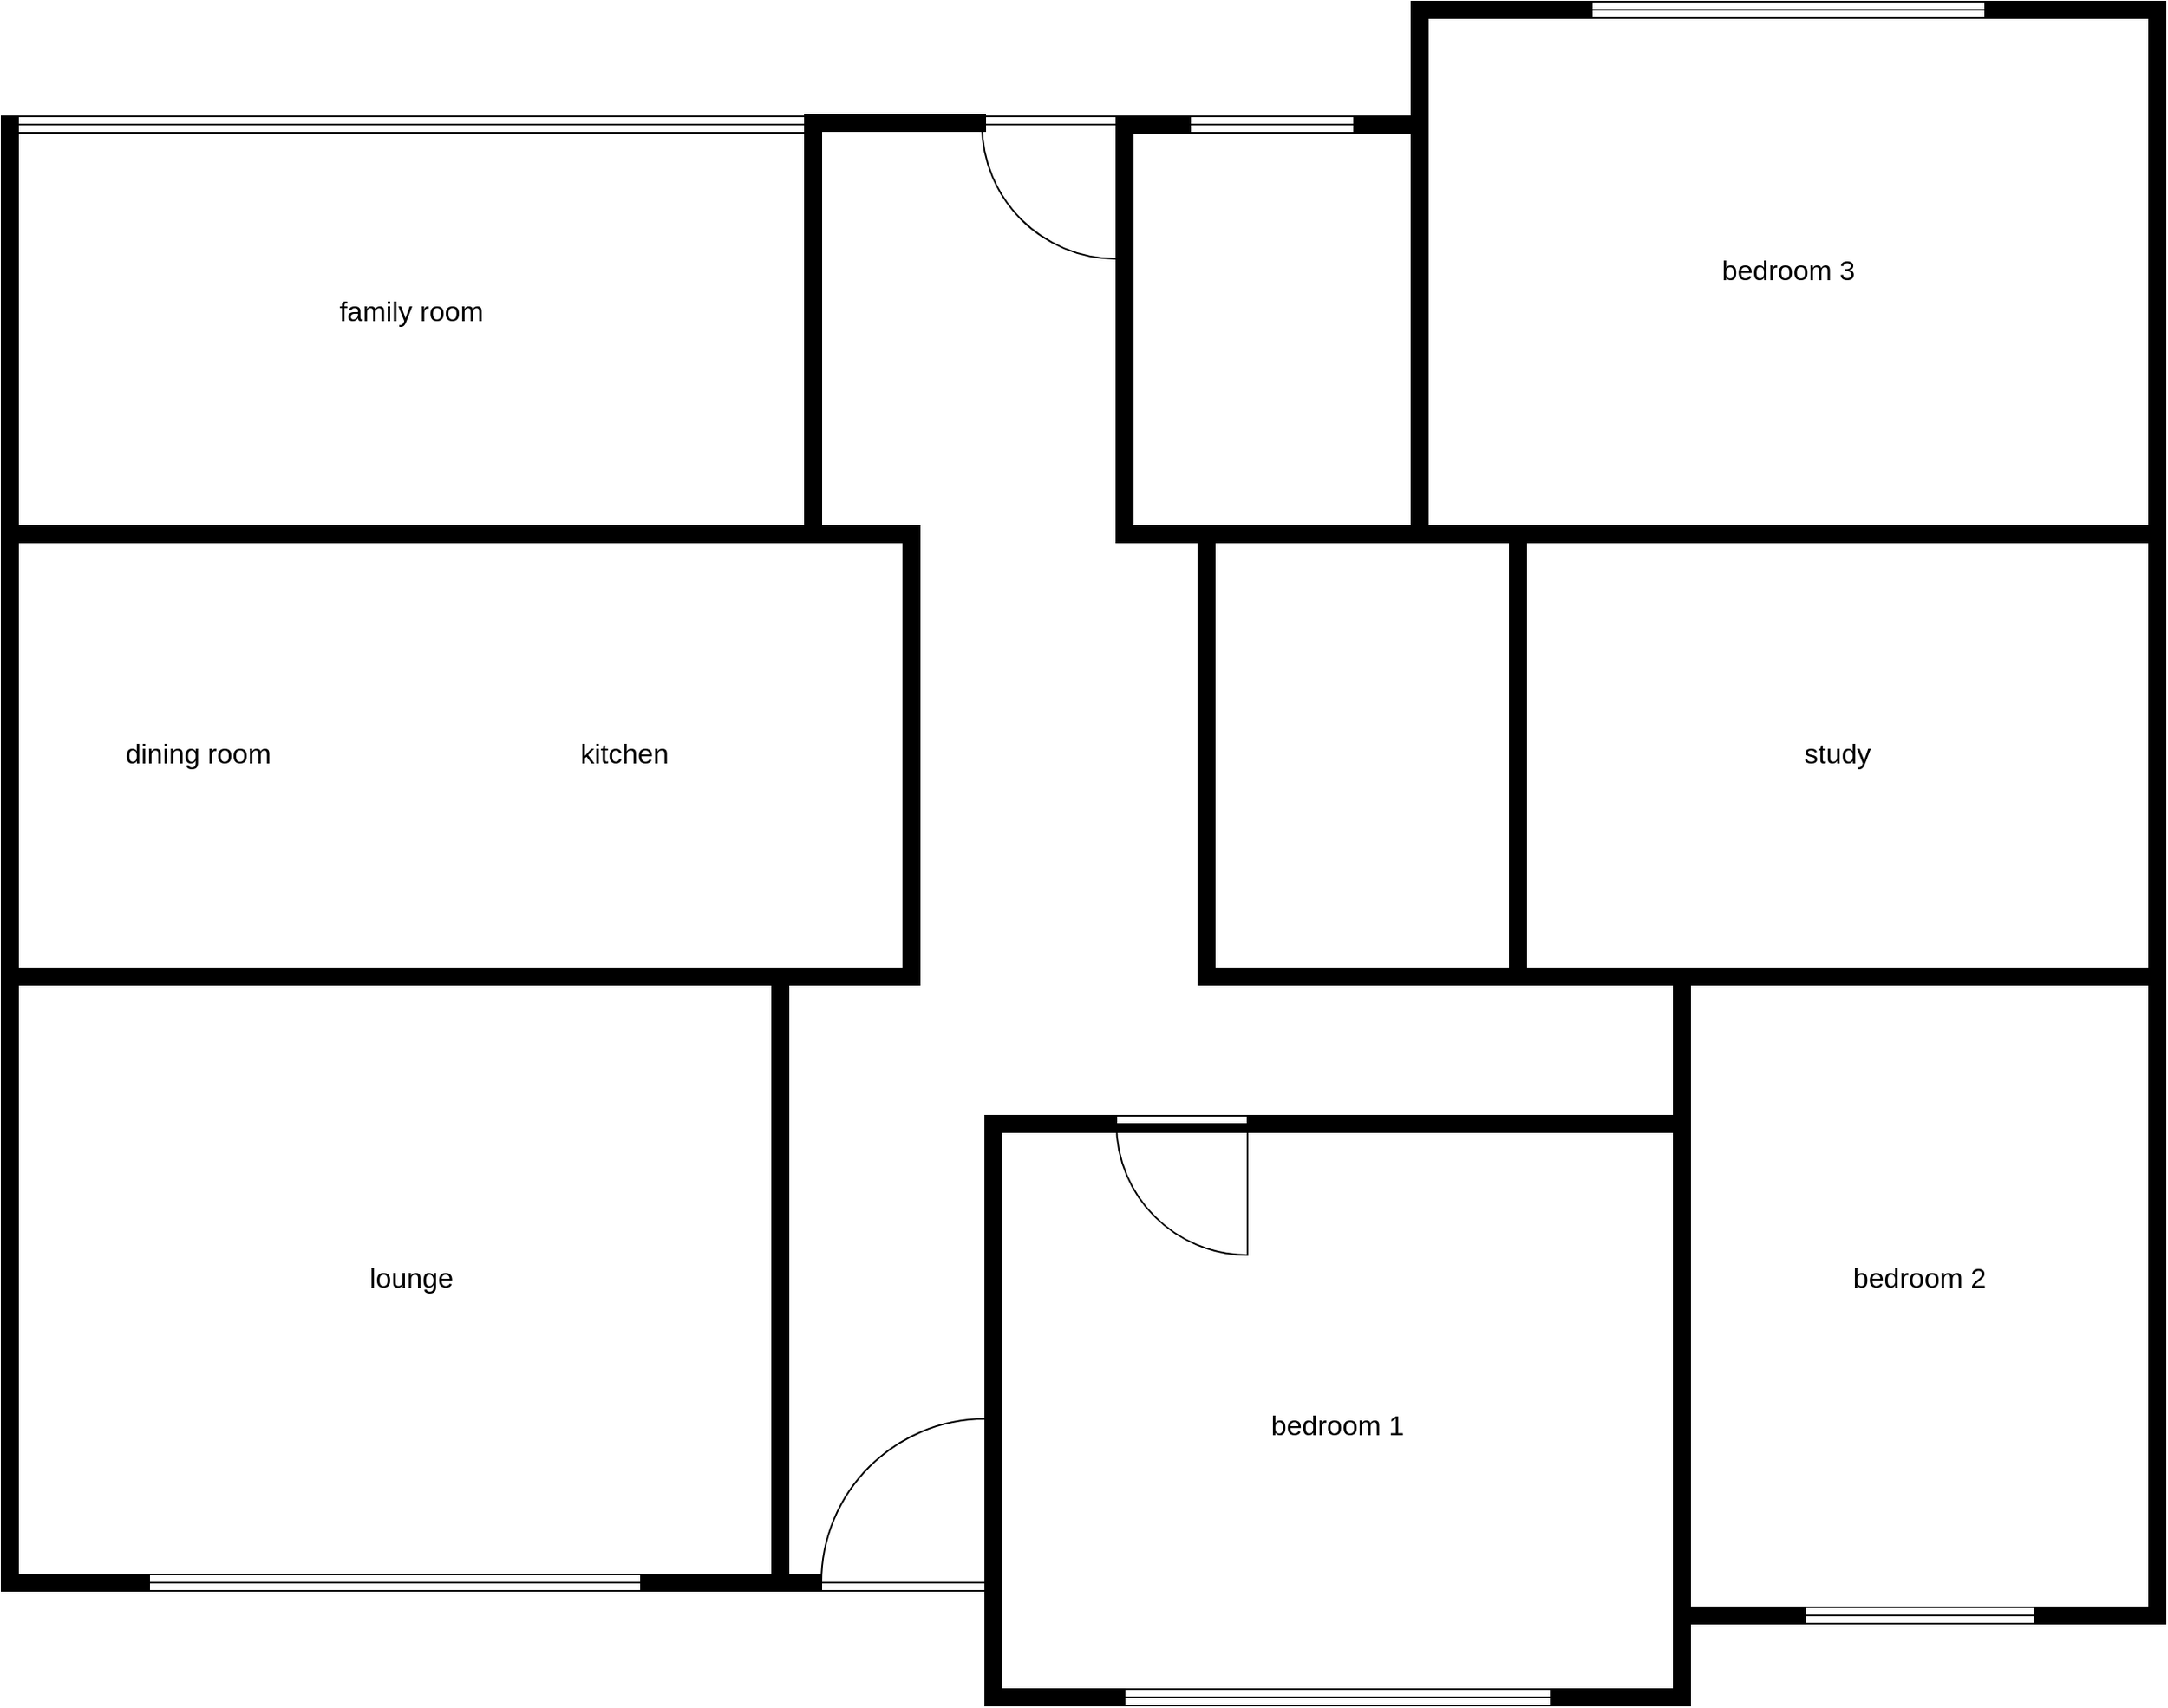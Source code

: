 <mxfile version="12.4.2" type="device" pages="1"><diagram id="ItFB2EOea-9tuqz3OpNZ" name="Page-1"><mxGraphModel dx="1848" dy="1075" grid="1" gridSize="10" guides="1" tooltips="1" connect="1" arrows="1" fold="1" page="0" pageScale="1" pageWidth="827" pageHeight="1169" math="0" shadow="0"><root><mxCell id="0"/><mxCell id="1" parent="0"/><mxCell id="r9tNmk79MOr0Ev-oMCjB-2" value="" style="verticalLabelPosition=bottom;html=1;verticalAlign=top;align=center;shape=mxgraph.floorplan.room;fillColor=#000000;" vertex="1" parent="1"><mxGeometry x="-40" y="160" width="500" height="260" as="geometry"/></mxCell><mxCell id="r9tNmk79MOr0Ev-oMCjB-3" value="" style="verticalLabelPosition=bottom;html=1;verticalAlign=top;align=center;shape=mxgraph.floorplan.room;fillColor=#000000;" vertex="1" parent="1"><mxGeometry x="-40" y="410" width="560" height="280" as="geometry"/></mxCell><mxCell id="r9tNmk79MOr0Ev-oMCjB-4" value="" style="verticalLabelPosition=bottom;html=1;verticalAlign=top;align=center;shape=mxgraph.floorplan.room;fillColor=#000000;" vertex="1" parent="1"><mxGeometry x="-40" y="680" width="480" height="380" as="geometry"/></mxCell><mxCell id="r9tNmk79MOr0Ev-oMCjB-6" value="" style="verticalLabelPosition=bottom;html=1;verticalAlign=top;align=center;shape=mxgraph.floorplan.room;fillColor=#000000;" vertex="1" parent="1"><mxGeometry x="560" y="770" width="430" height="360" as="geometry"/></mxCell><mxCell id="r9tNmk79MOr0Ev-oMCjB-8" value="" style="verticalLabelPosition=bottom;html=1;verticalAlign=top;align=center;shape=mxgraph.floorplan.room;fillColor=#000000;" vertex="1" parent="1"><mxGeometry x="980" y="680" width="300" height="400" as="geometry"/></mxCell><mxCell id="r9tNmk79MOr0Ev-oMCjB-9" value="" style="verticalLabelPosition=bottom;html=1;verticalAlign=top;align=center;shape=mxgraph.floorplan.room;fillColor=#000000;" vertex="1" parent="1"><mxGeometry x="880" y="410" width="400" height="280" as="geometry"/></mxCell><mxCell id="r9tNmk79MOr0Ev-oMCjB-10" value="" style="verticalLabelPosition=bottom;html=1;verticalAlign=top;align=center;shape=mxgraph.floorplan.room;fillColor=#000000;" vertex="1" parent="1"><mxGeometry x="820" y="90" width="460" height="330" as="geometry"/></mxCell><mxCell id="r9tNmk79MOr0Ev-oMCjB-11" value="" style="verticalLabelPosition=bottom;html=1;verticalAlign=top;align=center;shape=mxgraph.floorplan.room;fillColor=#000000;" vertex="1" parent="1"><mxGeometry x="690" y="410" width="200" height="280" as="geometry"/></mxCell><mxCell id="r9tNmk79MOr0Ev-oMCjB-12" value="" style="verticalLabelPosition=bottom;html=1;verticalAlign=top;align=center;shape=mxgraph.floorplan.room;fillColor=#000000;" vertex="1" parent="1"><mxGeometry x="640" y="160" width="190" height="260" as="geometry"/></mxCell><mxCell id="r9tNmk79MOr0Ev-oMCjB-14" value="" style="verticalLabelPosition=bottom;html=1;verticalAlign=top;align=center;shape=mxgraph.floorplan.doorRight;aspect=fixed;flipV=1;" vertex="1" parent="1"><mxGeometry x="460" y="953.75" width="100" height="106.25" as="geometry"/></mxCell><mxCell id="r9tNmk79MOr0Ev-oMCjB-15" value="" style="verticalLabelPosition=bottom;html=1;verticalAlign=top;align=center;shape=mxgraph.floorplan.wall;fillColor=#000000;" vertex="1" parent="1"><mxGeometry x="440" y="1050" width="20" height="10" as="geometry"/></mxCell><mxCell id="r9tNmk79MOr0Ev-oMCjB-16" value="" style="verticalLabelPosition=bottom;html=1;verticalAlign=top;align=center;shape=mxgraph.floorplan.doorRight;aspect=fixed;" vertex="1" parent="1"><mxGeometry x="640" y="770" width="80" height="85" as="geometry"/></mxCell><mxCell id="r9tNmk79MOr0Ev-oMCjB-17" value="" style="verticalLabelPosition=bottom;html=1;verticalAlign=top;align=center;shape=mxgraph.floorplan.window;" vertex="1" parent="1"><mxGeometry x="50" y="1050" width="300" height="10" as="geometry"/></mxCell><mxCell id="r9tNmk79MOr0Ev-oMCjB-18" value="" style="verticalLabelPosition=bottom;html=1;verticalAlign=top;align=center;shape=mxgraph.floorplan.window;" vertex="1" parent="1"><mxGeometry x="930" y="90" width="240" height="10" as="geometry"/></mxCell><mxCell id="r9tNmk79MOr0Ev-oMCjB-19" value="" style="verticalLabelPosition=bottom;html=1;verticalAlign=top;align=center;shape=mxgraph.floorplan.window;" vertex="1" parent="1"><mxGeometry x="1060" y="1070" width="140" height="10" as="geometry"/></mxCell><mxCell id="r9tNmk79MOr0Ev-oMCjB-20" value="" style="verticalLabelPosition=bottom;html=1;verticalAlign=top;align=center;shape=mxgraph.floorplan.window;" vertex="1" parent="1"><mxGeometry x="645" y="1120" width="260" height="10" as="geometry"/></mxCell><mxCell id="r9tNmk79MOr0Ev-oMCjB-21" value="" style="verticalLabelPosition=bottom;html=1;verticalAlign=top;align=center;shape=mxgraph.floorplan.window;" vertex="1" parent="1"><mxGeometry x="-30" y="160" width="480" height="10" as="geometry"/></mxCell><mxCell id="r9tNmk79MOr0Ev-oMCjB-22" value="" style="verticalLabelPosition=bottom;html=1;verticalAlign=top;align=center;shape=mxgraph.floorplan.window;" vertex="1" parent="1"><mxGeometry x="685" y="160" width="100" height="10" as="geometry"/></mxCell><mxCell id="r9tNmk79MOr0Ev-oMCjB-23" value="" style="verticalLabelPosition=bottom;html=1;verticalAlign=top;align=center;shape=mxgraph.floorplan.doorRight;aspect=fixed;" vertex="1" parent="1"><mxGeometry x="558" y="160" width="82" height="87.13" as="geometry"/></mxCell><mxCell id="r9tNmk79MOr0Ev-oMCjB-24" value="" style="verticalLabelPosition=bottom;html=1;verticalAlign=top;align=center;shape=mxgraph.floorplan.wall;fillColor=#000000;" vertex="1" parent="1"><mxGeometry x="450" y="159" width="110" height="10" as="geometry"/></mxCell><mxCell id="r9tNmk79MOr0Ev-oMCjB-25" value="family room" style="text;html=1;strokeColor=none;fillColor=none;align=center;verticalAlign=middle;whiteSpace=wrap;rounded=0;fontSize=17;" vertex="1" parent="1"><mxGeometry x="150" y="270" width="120" height="20" as="geometry"/></mxCell><mxCell id="r9tNmk79MOr0Ev-oMCjB-26" value="dining room" style="text;html=1;strokeColor=none;fillColor=none;align=center;verticalAlign=middle;whiteSpace=wrap;rounded=0;fontSize=17;" vertex="1" parent="1"><mxGeometry x="20" y="540" width="120" height="20" as="geometry"/></mxCell><mxCell id="r9tNmk79MOr0Ev-oMCjB-27" value="kitchen" style="text;html=1;strokeColor=none;fillColor=none;align=center;verticalAlign=middle;whiteSpace=wrap;rounded=0;fontSize=17;" vertex="1" parent="1"><mxGeometry x="280" y="540" width="120" height="20" as="geometry"/></mxCell><mxCell id="r9tNmk79MOr0Ev-oMCjB-28" value="lounge" style="text;html=1;strokeColor=none;fillColor=none;align=center;verticalAlign=middle;whiteSpace=wrap;rounded=0;fontSize=17;" vertex="1" parent="1"><mxGeometry x="150" y="860" width="120" height="20" as="geometry"/></mxCell><mxCell id="r9tNmk79MOr0Ev-oMCjB-29" value="bedroom 1" style="text;html=1;strokeColor=none;fillColor=none;align=center;verticalAlign=middle;whiteSpace=wrap;rounded=0;fontSize=17;" vertex="1" parent="1"><mxGeometry x="715" y="950" width="120" height="20" as="geometry"/></mxCell><mxCell id="r9tNmk79MOr0Ev-oMCjB-30" value="bedroom 2" style="text;html=1;strokeColor=none;fillColor=none;align=center;verticalAlign=middle;whiteSpace=wrap;rounded=0;fontSize=17;" vertex="1" parent="1"><mxGeometry x="1070" y="860" width="120" height="20" as="geometry"/></mxCell><mxCell id="r9tNmk79MOr0Ev-oMCjB-31" value="study" style="text;html=1;strokeColor=none;fillColor=none;align=center;verticalAlign=middle;whiteSpace=wrap;rounded=0;fontSize=17;" vertex="1" parent="1"><mxGeometry x="1020" y="540" width="120" height="20" as="geometry"/></mxCell><mxCell id="r9tNmk79MOr0Ev-oMCjB-32" value="bedroom 3" style="text;html=1;strokeColor=none;fillColor=none;align=center;verticalAlign=middle;whiteSpace=wrap;rounded=0;fontSize=17;" vertex="1" parent="1"><mxGeometry x="990" y="245" width="120" height="20" as="geometry"/></mxCell></root></mxGraphModel></diagram></mxfile>